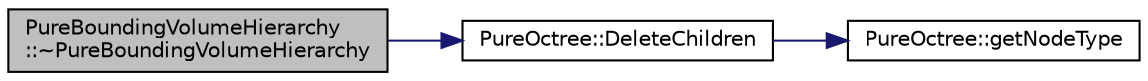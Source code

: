 digraph "PureBoundingVolumeHierarchy::~PureBoundingVolumeHierarchy"
{
 // LATEX_PDF_SIZE
  edge [fontname="Helvetica",fontsize="10",labelfontname="Helvetica",labelfontsize="10"];
  node [fontname="Helvetica",fontsize="10",shape=record];
  rankdir="LR";
  Node1 [label="PureBoundingVolumeHierarchy\l::~PureBoundingVolumeHierarchy",height=0.2,width=0.4,color="black", fillcolor="grey75", style="filled", fontcolor="black",tooltip=" "];
  Node1 -> Node2 [color="midnightblue",fontsize="10",style="solid",fontname="Helvetica"];
  Node2 [label="PureOctree::DeleteChildren",height=0.2,width=0.4,color="black", fillcolor="white", style="filled",URL="$class_pure_octree.html#a30d90319560911d31f18508432773902",tooltip=" "];
  Node2 -> Node3 [color="midnightblue",fontsize="10",style="solid",fontname="Helvetica"];
  Node3 [label="PureOctree::getNodeType",height=0.2,width=0.4,color="black", fillcolor="white", style="filled",URL="$class_pure_octree.html#a08fbbc54ca6ffefce0710cb03b054303",tooltip="Gets the type of the octree node which depends on if the node has any objects or children nodes."];
}
